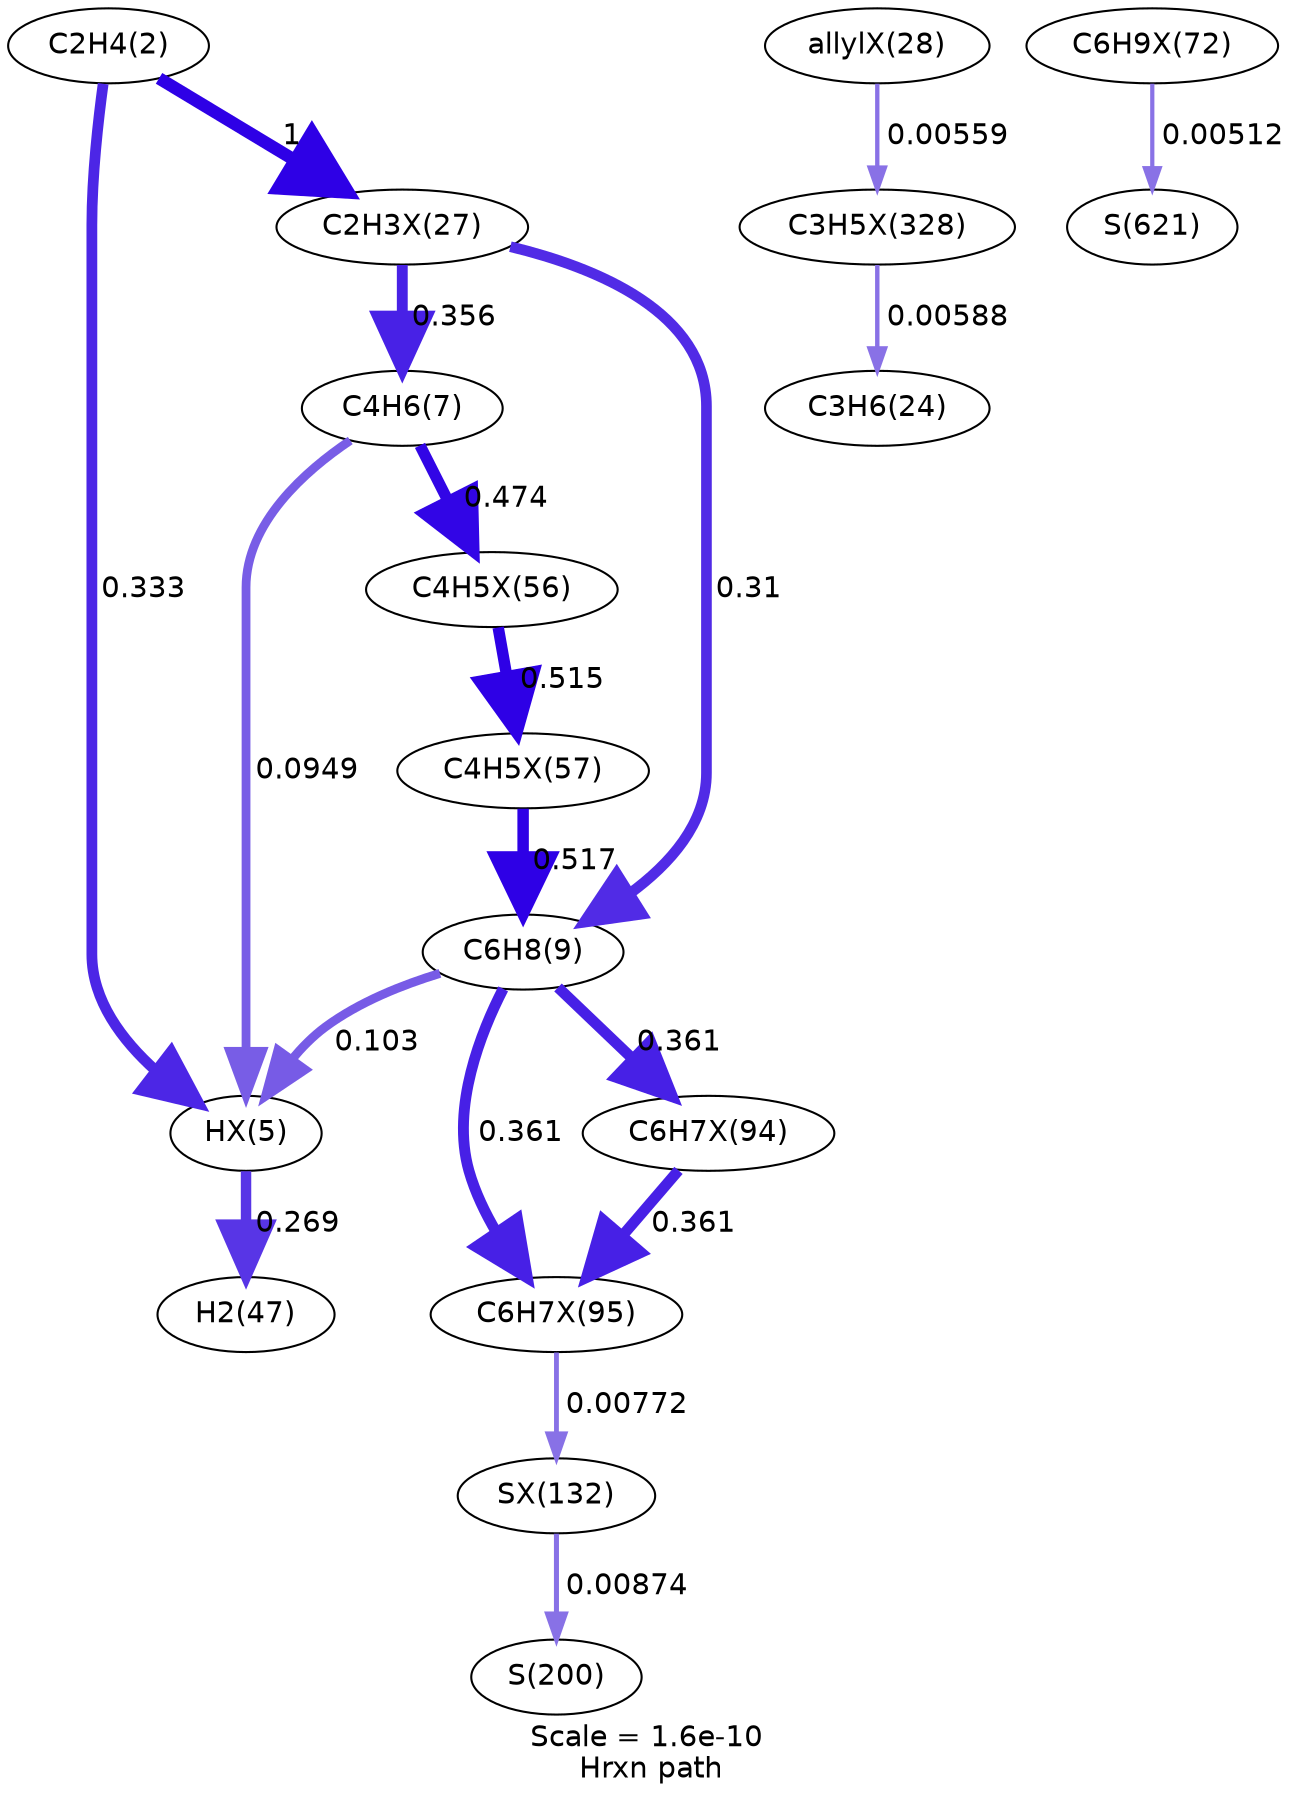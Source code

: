 digraph reaction_paths {
center=1;
s5 -> s85[fontname="Helvetica", style="setlinewidth(5.17)", arrowsize=2.59, color="0.7, 0.833, 0.9"
, label=" 0.333"];
s5 -> s86[fontname="Helvetica", style="setlinewidth(6)", arrowsize=3, color="0.7, 1.5, 0.9"
, label=" 1"];
s8 -> s85[fontname="Helvetica", style="setlinewidth(4.22)", arrowsize=2.11, color="0.7, 0.595, 0.9"
, label=" 0.0949"];
s85 -> s11[fontname="Helvetica", style="setlinewidth(5.01)", arrowsize=2.5, color="0.7, 0.769, 0.9"
, label=" 0.269"];
s9 -> s85[fontname="Helvetica", style="setlinewidth(4.28)", arrowsize=2.14, color="0.7, 0.603, 0.9"
, label=" 0.103"];
s86 -> s8[fontname="Helvetica", style="setlinewidth(5.22)", arrowsize=2.61, color="0.7, 0.856, 0.9"
, label=" 0.356"];
s86 -> s9[fontname="Helvetica", style="setlinewidth(5.12)", arrowsize=2.56, color="0.7, 0.81, 0.9"
, label=" 0.31"];
s8 -> s97[fontname="Helvetica", style="setlinewidth(5.44)", arrowsize=2.72, color="0.7, 0.974, 0.9"
, label=" 0.474"];
s97 -> s98[fontname="Helvetica", style="setlinewidth(5.5)", arrowsize=2.75, color="0.7, 1.02, 0.9"
, label=" 0.515"];
s98 -> s9[fontname="Helvetica", style="setlinewidth(5.5)", arrowsize=2.75, color="0.7, 1.02, 0.9"
, label=" 0.517"];
s9 -> s105[fontname="Helvetica", style="setlinewidth(5.23)", arrowsize=2.62, color="0.7, 0.861, 0.9"
, label=" 0.361"];
s9 -> s104[fontname="Helvetica", style="setlinewidth(5.23)", arrowsize=2.62, color="0.7, 0.861, 0.9"
, label=" 0.361"];
s104 -> s105[fontname="Helvetica", style="setlinewidth(5.23)", arrowsize=2.62, color="0.7, 0.861, 0.9"
, label=" 0.361"];
s105 -> s109[fontname="Helvetica", style="setlinewidth(2.33)", arrowsize=1.16, color="0.7, 0.508, 0.9"
, label=" 0.00772"];
s109 -> s13[fontname="Helvetica", style="setlinewidth(2.42)", arrowsize=1.21, color="0.7, 0.509, 0.9"
, label=" 0.00874"];
s87 -> s131[fontname="Helvetica", style="setlinewidth(2.08)", arrowsize=1.04, color="0.7, 0.506, 0.9"
, label=" 0.00559"];
s131 -> s10[fontname="Helvetica", style="setlinewidth(2.12)", arrowsize=1.06, color="0.7, 0.506, 0.9"
, label=" 0.00588"];
s100 -> s40[fontname="Helvetica", style="setlinewidth(2.02)", arrowsize=1.01, color="0.7, 0.505, 0.9"
, label=" 0.00512"];
s5 [ fontname="Helvetica", label="C2H4(2)"];
s8 [ fontname="Helvetica", label="C4H6(7)"];
s9 [ fontname="Helvetica", label="C6H8(9)"];
s10 [ fontname="Helvetica", label="C3H6(24)"];
s11 [ fontname="Helvetica", label="H2(47)"];
s13 [ fontname="Helvetica", label="S(200)"];
s40 [ fontname="Helvetica", label="S(621)"];
s85 [ fontname="Helvetica", label="HX(5)"];
s86 [ fontname="Helvetica", label="C2H3X(27)"];
s87 [ fontname="Helvetica", label="allylX(28)"];
s97 [ fontname="Helvetica", label="C4H5X(56)"];
s98 [ fontname="Helvetica", label="C4H5X(57)"];
s100 [ fontname="Helvetica", label="C6H9X(72)"];
s104 [ fontname="Helvetica", label="C6H7X(94)"];
s105 [ fontname="Helvetica", label="C6H7X(95)"];
s109 [ fontname="Helvetica", label="SX(132)"];
s131 [ fontname="Helvetica", label="C3H5X(328)"];
 label = "Scale = 1.6e-10\l Hrxn path";
 fontname = "Helvetica";
}
